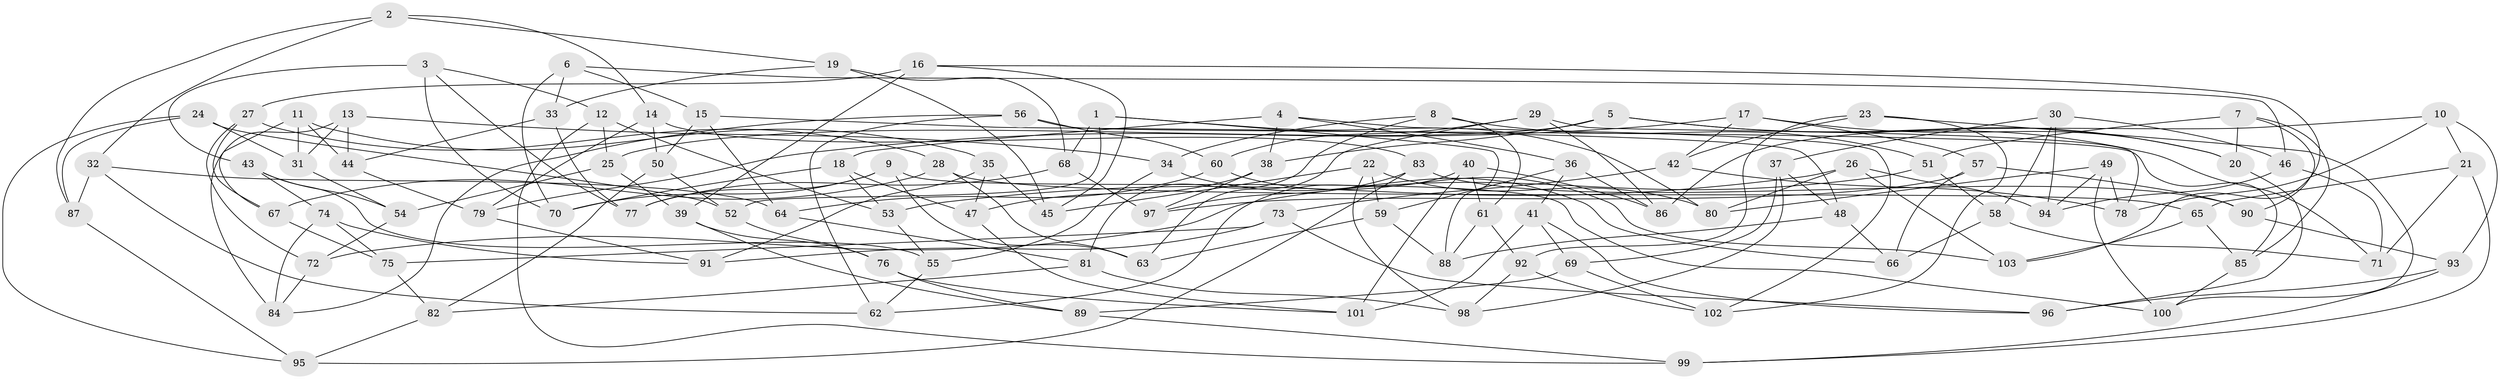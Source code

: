 // coarse degree distribution, {11: 0.03225806451612903, 7: 0.06451612903225806, 6: 0.016129032258064516, 10: 0.04838709677419355, 4: 0.7419354838709677, 3: 0.06451612903225806, 9: 0.03225806451612903}
// Generated by graph-tools (version 1.1) at 2025/54/03/04/25 22:54:00]
// undirected, 103 vertices, 206 edges
graph export_dot {
  node [color=gray90,style=filled];
  1;
  2;
  3;
  4;
  5;
  6;
  7;
  8;
  9;
  10;
  11;
  12;
  13;
  14;
  15;
  16;
  17;
  18;
  19;
  20;
  21;
  22;
  23;
  24;
  25;
  26;
  27;
  28;
  29;
  30;
  31;
  32;
  33;
  34;
  35;
  36;
  37;
  38;
  39;
  40;
  41;
  42;
  43;
  44;
  45;
  46;
  47;
  48;
  49;
  50;
  51;
  52;
  53;
  54;
  55;
  56;
  57;
  58;
  59;
  60;
  61;
  62;
  63;
  64;
  65;
  66;
  67;
  68;
  69;
  70;
  71;
  72;
  73;
  74;
  75;
  76;
  77;
  78;
  79;
  80;
  81;
  82;
  83;
  84;
  85;
  86;
  87;
  88;
  89;
  90;
  91;
  92;
  93;
  94;
  95;
  96;
  97;
  98;
  99;
  100;
  101;
  102;
  103;
  1 -- 80;
  1 -- 88;
  1 -- 68;
  1 -- 52;
  2 -- 14;
  2 -- 19;
  2 -- 32;
  2 -- 87;
  3 -- 77;
  3 -- 12;
  3 -- 43;
  3 -- 70;
  4 -- 18;
  4 -- 38;
  4 -- 36;
  4 -- 102;
  5 -- 38;
  5 -- 20;
  5 -- 25;
  5 -- 71;
  6 -- 46;
  6 -- 33;
  6 -- 15;
  6 -- 70;
  7 -- 85;
  7 -- 51;
  7 -- 20;
  7 -- 90;
  8 -- 61;
  8 -- 34;
  8 -- 51;
  8 -- 81;
  9 -- 63;
  9 -- 77;
  9 -- 100;
  9 -- 70;
  10 -- 86;
  10 -- 21;
  10 -- 78;
  10 -- 93;
  11 -- 67;
  11 -- 31;
  11 -- 35;
  11 -- 44;
  12 -- 53;
  12 -- 25;
  12 -- 99;
  13 -- 34;
  13 -- 84;
  13 -- 31;
  13 -- 44;
  14 -- 83;
  14 -- 50;
  14 -- 79;
  15 -- 64;
  15 -- 48;
  15 -- 50;
  16 -- 45;
  16 -- 27;
  16 -- 39;
  16 -- 103;
  17 -- 57;
  17 -- 20;
  17 -- 42;
  17 -- 79;
  18 -- 47;
  18 -- 70;
  18 -- 53;
  19 -- 33;
  19 -- 68;
  19 -- 45;
  20 -- 96;
  21 -- 71;
  21 -- 65;
  21 -- 99;
  22 -- 98;
  22 -- 80;
  22 -- 59;
  22 -- 45;
  23 -- 102;
  23 -- 92;
  23 -- 100;
  23 -- 42;
  24 -- 52;
  24 -- 87;
  24 -- 95;
  24 -- 31;
  25 -- 54;
  25 -- 39;
  26 -- 103;
  26 -- 53;
  26 -- 80;
  26 -- 94;
  27 -- 28;
  27 -- 67;
  27 -- 72;
  28 -- 67;
  28 -- 65;
  28 -- 63;
  29 -- 60;
  29 -- 86;
  29 -- 78;
  29 -- 63;
  30 -- 46;
  30 -- 94;
  30 -- 58;
  30 -- 37;
  31 -- 54;
  32 -- 87;
  32 -- 64;
  32 -- 62;
  33 -- 77;
  33 -- 44;
  34 -- 55;
  34 -- 66;
  35 -- 91;
  35 -- 45;
  35 -- 47;
  36 -- 41;
  36 -- 86;
  36 -- 59;
  37 -- 69;
  37 -- 98;
  37 -- 48;
  38 -- 97;
  38 -- 47;
  39 -- 89;
  39 -- 76;
  40 -- 101;
  40 -- 62;
  40 -- 61;
  40 -- 86;
  41 -- 101;
  41 -- 96;
  41 -- 69;
  42 -- 78;
  42 -- 73;
  43 -- 74;
  43 -- 55;
  43 -- 54;
  44 -- 79;
  46 -- 71;
  46 -- 94;
  47 -- 101;
  48 -- 66;
  48 -- 88;
  49 -- 100;
  49 -- 80;
  49 -- 94;
  49 -- 78;
  50 -- 52;
  50 -- 82;
  51 -- 58;
  51 -- 72;
  52 -- 76;
  53 -- 55;
  54 -- 72;
  55 -- 62;
  56 -- 85;
  56 -- 84;
  56 -- 62;
  56 -- 60;
  57 -- 90;
  57 -- 66;
  57 -- 97;
  58 -- 71;
  58 -- 66;
  59 -- 88;
  59 -- 63;
  60 -- 103;
  60 -- 64;
  61 -- 92;
  61 -- 88;
  64 -- 81;
  65 -- 85;
  65 -- 103;
  67 -- 75;
  68 -- 97;
  68 -- 77;
  69 -- 89;
  69 -- 102;
  72 -- 84;
  73 -- 96;
  73 -- 75;
  73 -- 91;
  74 -- 91;
  74 -- 75;
  74 -- 84;
  75 -- 82;
  76 -- 101;
  76 -- 89;
  79 -- 91;
  81 -- 98;
  81 -- 82;
  82 -- 95;
  83 -- 95;
  83 -- 97;
  83 -- 90;
  85 -- 100;
  87 -- 95;
  89 -- 99;
  90 -- 93;
  92 -- 102;
  92 -- 98;
  93 -- 96;
  93 -- 99;
}
